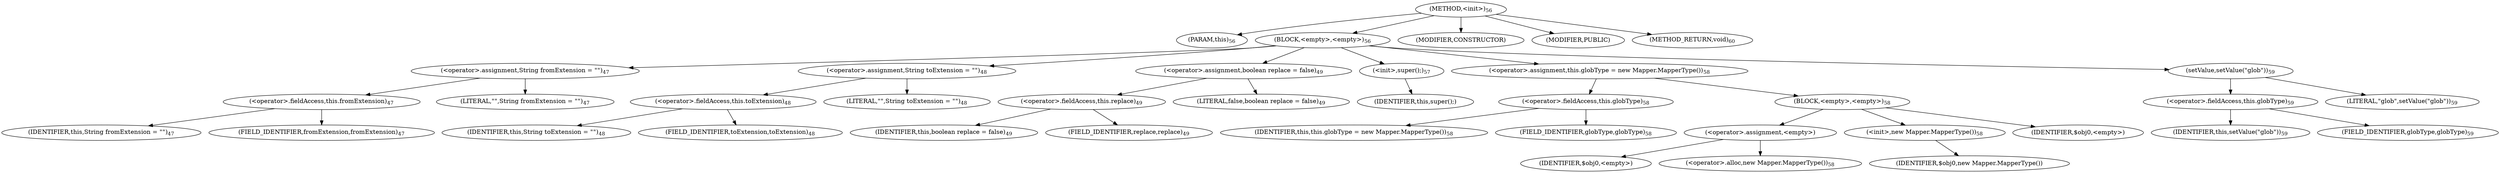 digraph "&lt;init&gt;" {  
"42" [label = <(METHOD,&lt;init&gt;)<SUB>56</SUB>> ]
"4" [label = <(PARAM,this)<SUB>56</SUB>> ]
"43" [label = <(BLOCK,&lt;empty&gt;,&lt;empty&gt;)<SUB>56</SUB>> ]
"44" [label = <(&lt;operator&gt;.assignment,String fromExtension = &quot;&quot;)<SUB>47</SUB>> ]
"45" [label = <(&lt;operator&gt;.fieldAccess,this.fromExtension)<SUB>47</SUB>> ]
"46" [label = <(IDENTIFIER,this,String fromExtension = &quot;&quot;)<SUB>47</SUB>> ]
"47" [label = <(FIELD_IDENTIFIER,fromExtension,fromExtension)<SUB>47</SUB>> ]
"48" [label = <(LITERAL,&quot;&quot;,String fromExtension = &quot;&quot;)<SUB>47</SUB>> ]
"49" [label = <(&lt;operator&gt;.assignment,String toExtension = &quot;&quot;)<SUB>48</SUB>> ]
"50" [label = <(&lt;operator&gt;.fieldAccess,this.toExtension)<SUB>48</SUB>> ]
"51" [label = <(IDENTIFIER,this,String toExtension = &quot;&quot;)<SUB>48</SUB>> ]
"52" [label = <(FIELD_IDENTIFIER,toExtension,toExtension)<SUB>48</SUB>> ]
"53" [label = <(LITERAL,&quot;&quot;,String toExtension = &quot;&quot;)<SUB>48</SUB>> ]
"54" [label = <(&lt;operator&gt;.assignment,boolean replace = false)<SUB>49</SUB>> ]
"55" [label = <(&lt;operator&gt;.fieldAccess,this.replace)<SUB>49</SUB>> ]
"56" [label = <(IDENTIFIER,this,boolean replace = false)<SUB>49</SUB>> ]
"57" [label = <(FIELD_IDENTIFIER,replace,replace)<SUB>49</SUB>> ]
"58" [label = <(LITERAL,false,boolean replace = false)<SUB>49</SUB>> ]
"59" [label = <(&lt;init&gt;,super();)<SUB>57</SUB>> ]
"3" [label = <(IDENTIFIER,this,super();)> ]
"60" [label = <(&lt;operator&gt;.assignment,this.globType = new Mapper.MapperType())<SUB>58</SUB>> ]
"61" [label = <(&lt;operator&gt;.fieldAccess,this.globType)<SUB>58</SUB>> ]
"62" [label = <(IDENTIFIER,this,this.globType = new Mapper.MapperType())<SUB>58</SUB>> ]
"63" [label = <(FIELD_IDENTIFIER,globType,globType)<SUB>58</SUB>> ]
"64" [label = <(BLOCK,&lt;empty&gt;,&lt;empty&gt;)<SUB>58</SUB>> ]
"65" [label = <(&lt;operator&gt;.assignment,&lt;empty&gt;)> ]
"66" [label = <(IDENTIFIER,$obj0,&lt;empty&gt;)> ]
"67" [label = <(&lt;operator&gt;.alloc,new Mapper.MapperType())<SUB>58</SUB>> ]
"68" [label = <(&lt;init&gt;,new Mapper.MapperType())<SUB>58</SUB>> ]
"69" [label = <(IDENTIFIER,$obj0,new Mapper.MapperType())> ]
"70" [label = <(IDENTIFIER,$obj0,&lt;empty&gt;)> ]
"71" [label = <(setValue,setValue(&quot;glob&quot;))<SUB>59</SUB>> ]
"72" [label = <(&lt;operator&gt;.fieldAccess,this.globType)<SUB>59</SUB>> ]
"73" [label = <(IDENTIFIER,this,setValue(&quot;glob&quot;))<SUB>59</SUB>> ]
"74" [label = <(FIELD_IDENTIFIER,globType,globType)<SUB>59</SUB>> ]
"75" [label = <(LITERAL,&quot;glob&quot;,setValue(&quot;glob&quot;))<SUB>59</SUB>> ]
"76" [label = <(MODIFIER,CONSTRUCTOR)> ]
"77" [label = <(MODIFIER,PUBLIC)> ]
"78" [label = <(METHOD_RETURN,void)<SUB>60</SUB>> ]
  "42" -> "4" 
  "42" -> "43" 
  "42" -> "76" 
  "42" -> "77" 
  "42" -> "78" 
  "43" -> "44" 
  "43" -> "49" 
  "43" -> "54" 
  "43" -> "59" 
  "43" -> "60" 
  "43" -> "71" 
  "44" -> "45" 
  "44" -> "48" 
  "45" -> "46" 
  "45" -> "47" 
  "49" -> "50" 
  "49" -> "53" 
  "50" -> "51" 
  "50" -> "52" 
  "54" -> "55" 
  "54" -> "58" 
  "55" -> "56" 
  "55" -> "57" 
  "59" -> "3" 
  "60" -> "61" 
  "60" -> "64" 
  "61" -> "62" 
  "61" -> "63" 
  "64" -> "65" 
  "64" -> "68" 
  "64" -> "70" 
  "65" -> "66" 
  "65" -> "67" 
  "68" -> "69" 
  "71" -> "72" 
  "71" -> "75" 
  "72" -> "73" 
  "72" -> "74" 
}

